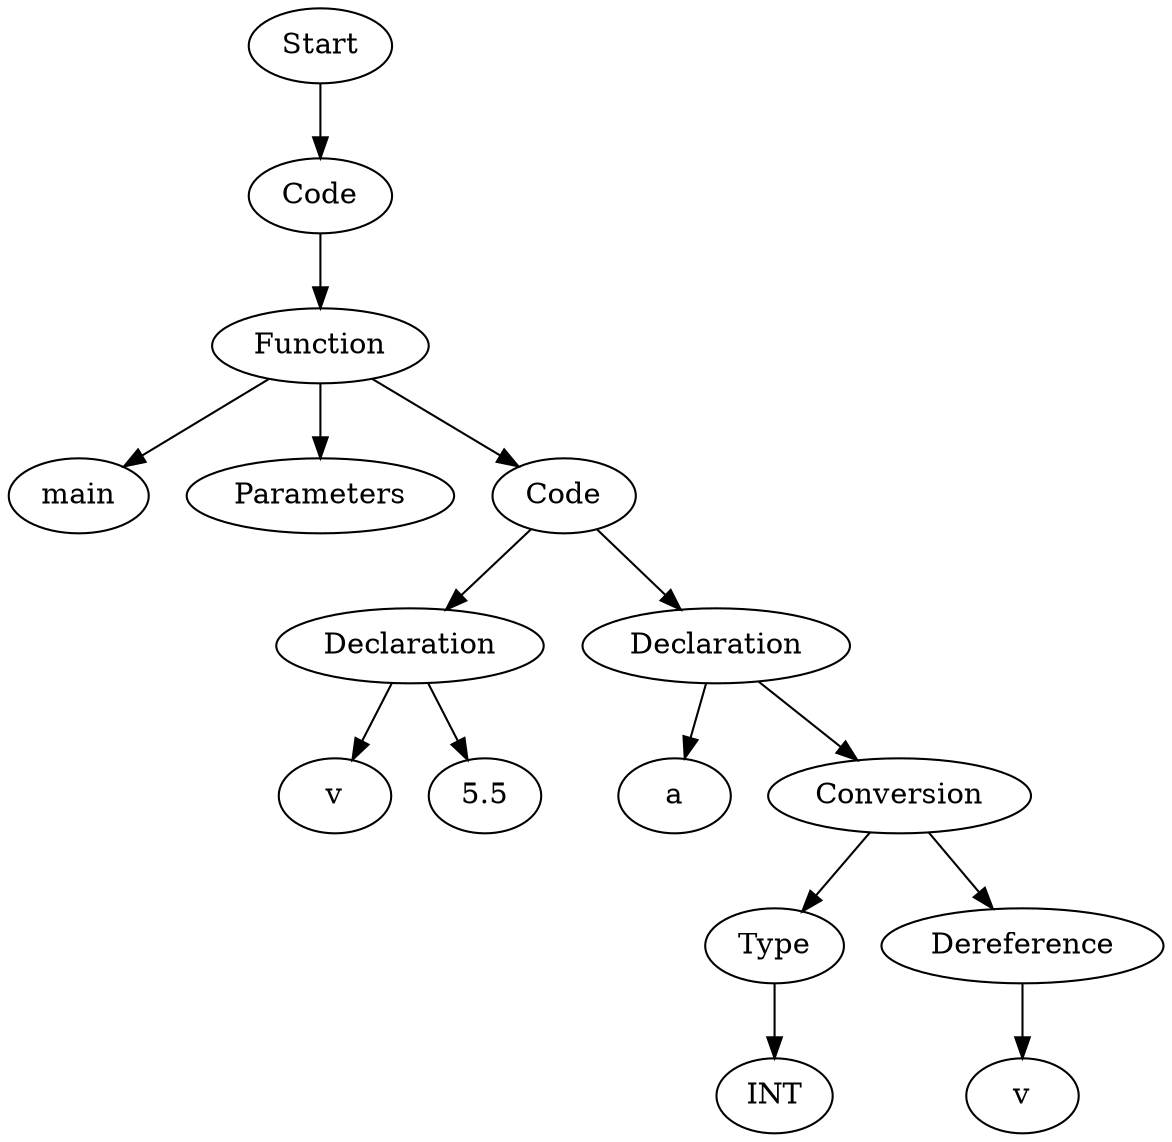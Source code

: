digraph AST {
  "134760312774064" [label="Start"];
  "134760312774064" -> "134760312776800";
  "134760312776800" [label="Code"];
  "134760312776800" -> "134760312774688";
  "134760312774688" [label="Function"];
  "134760312774688" -> "134760312775696";
  "134760312774688" -> "134760312776080";
  "134760312774688" -> "134760312773728";
  "134760312775696" [label="main"];
  "134760312776080" [label="Parameters"];
  "134760312773728" [label="Code"];
  "134760312773728" -> "134760312768112";
  "134760312773728" -> "134760312774448";
  "134760312768112" [label="Declaration"];
  "134760312768112" -> "134760312777952";
  "134760312768112" -> "134760312774736";
  "134760312777952" [label="v"];
  "134760312774736" [label="5.5"];
  "134760312774448" [label="Declaration"];
  "134760312774448" -> "134760312772720";
  "134760312774448" -> "134760312782032";
  "134760312772720" [label="a"];
  "134760312782032" [label="Conversion"];
  "134760312782032" -> "134760312782272";
  "134760312782032" -> "134760312777040";
  "134760312782272" [label="Type"];
  "134760312782272" -> "134760312782128";
  "134760312782128" [label="INT"];
  "134760312777040" [label="Dereference"];
  "134760312777040" -> "134760312777280";
  "134760312777280" [label="v"];
}
